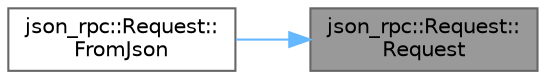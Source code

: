 digraph "json_rpc::Request::Request"
{
 // LATEX_PDF_SIZE
  bgcolor="transparent";
  edge [fontname=Helvetica,fontsize=10,labelfontname=Helvetica,labelfontsize=10];
  node [fontname=Helvetica,fontsize=10,shape=box,height=0.2,width=0.4];
  rankdir="RL";
  Node1 [id="Node000001",label="json_rpc::Request::\lRequest",height=0.2,width=0.4,color="gray40", fillcolor="grey60", style="filled", fontcolor="black",tooltip="Constructs a Request object."];
  Node1 -> Node2 [id="edge1_Node000001_Node000002",dir="back",color="steelblue1",style="solid",tooltip=" "];
  Node2 [id="Node000002",label="json_rpc::Request::\lFromJson",height=0.2,width=0.4,color="grey40", fillcolor="white", style="filled",URL="$classjson__rpc_1_1Request.html#a6f6524d3752224deabf85f804e4b4d1f",tooltip="Creates a Request object from a JSON object."];
}
